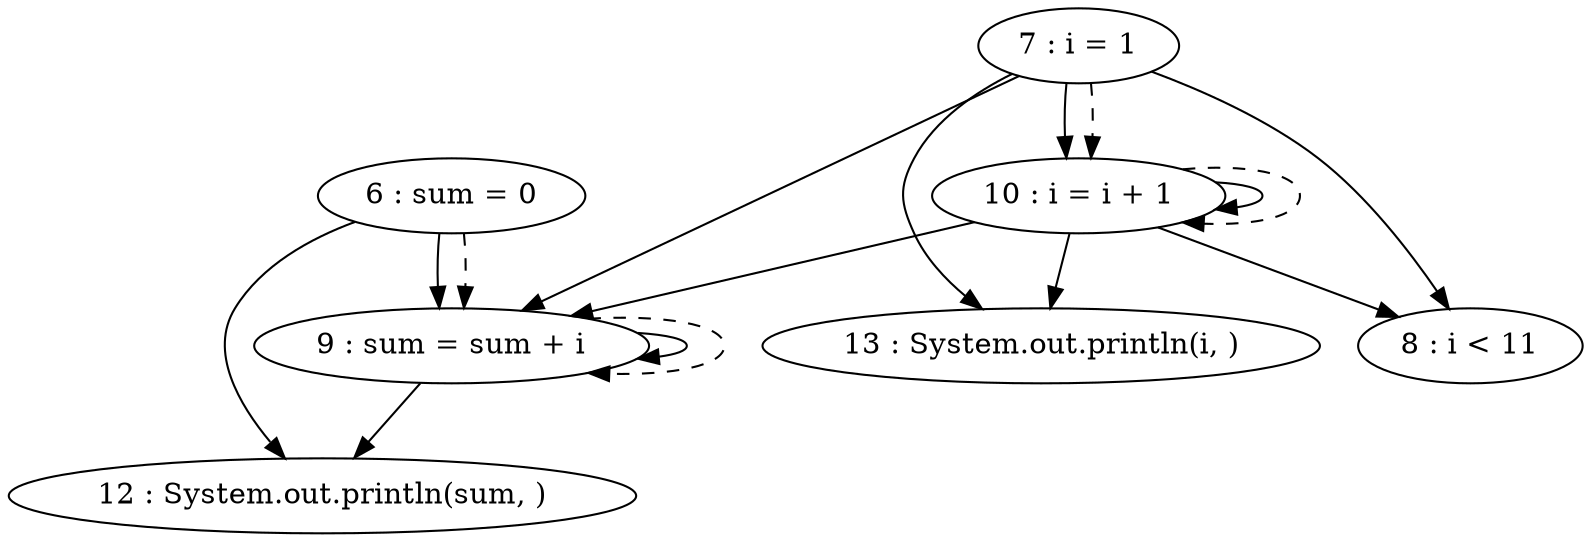 digraph G {
"6 : sum = 0"
"6 : sum = 0" -> "9 : sum = sum + i"
"6 : sum = 0" -> "12 : System.out.println(sum, )"
"6 : sum = 0" -> "9 : sum = sum + i" [style=dashed]
"7 : i = 1"
"7 : i = 1" -> "9 : sum = sum + i"
"7 : i = 1" -> "8 : i < 11"
"7 : i = 1" -> "13 : System.out.println(i, )"
"7 : i = 1" -> "10 : i = i + 1"
"7 : i = 1" -> "10 : i = i + 1" [style=dashed]
"8 : i < 11"
"9 : sum = sum + i"
"9 : sum = sum + i" -> "9 : sum = sum + i"
"9 : sum = sum + i" -> "12 : System.out.println(sum, )"
"9 : sum = sum + i" -> "9 : sum = sum + i" [style=dashed]
"10 : i = i + 1"
"10 : i = i + 1" -> "9 : sum = sum + i"
"10 : i = i + 1" -> "8 : i < 11"
"10 : i = i + 1" -> "13 : System.out.println(i, )"
"10 : i = i + 1" -> "10 : i = i + 1"
"10 : i = i + 1" -> "10 : i = i + 1" [style=dashed]
"8 : i < 11"
"12 : System.out.println(sum, )"
"13 : System.out.println(i, )"
}
